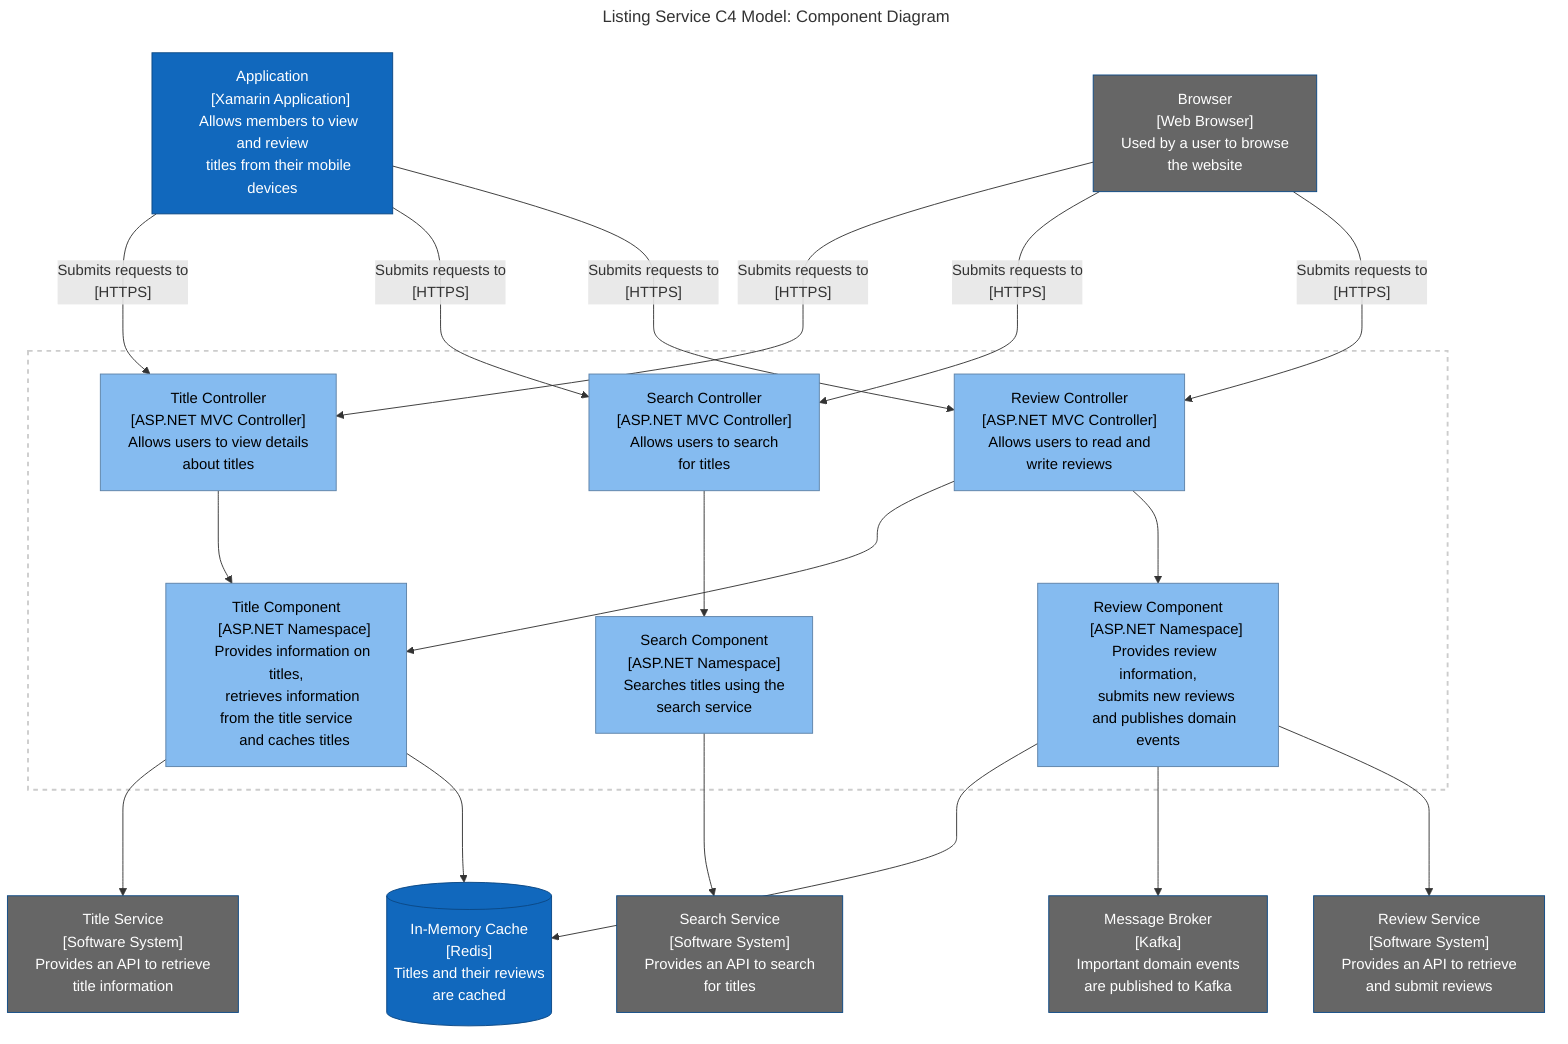 ---
title: "Listing Service C4 Model: Component Diagram"
---
flowchart TD
    classDef container fill:#1168bd,stroke:#0b4884,color:#ffffff
    classDef externalSystem fill:#666,stroke:#0b4884,color:#ffffff
    classDef component fill:#85bbf0,stroke:#5d82a8,color:#000000

    Browser["Browser
    [Web Browser]
    Used by a user to browse
    the website"]

    MA["Application
    [Xamarin Application]
    Allows members to view and review
    titles from their mobile devices"]

    R[("In-Memory Cache
    [Redis]
    Titles and their reviews
    are cached")]

    K["Message Broker
    [Kafka]
    Important domain events
    are published to Kafka"]

    TS["Title Service
    [Software System]
    Provides an API to retrieve
    title information"]

    RS["Review Service
    [Software System]
    Provides an API to retrieve
    and submit reviews"]

    SS["Search Service
    [Software System]
    Provides an API to search
    for titles"]

    TCont["Title Controller
    [ASP.NET MVC Controller]
    Allows users to view details
    about titles"]

    SCont["Search Controller
    [ASP.NET MVC Controller]
    Allows users to search
    for titles"]

    RCont["Review Controller
    [ASP.NET MVC Controller]
    Allows users to read and
    write reviews"]

    TComp["Title Component
    [ASP.NET Namespace]
    Provides information on titles,
    retrieves information from the title service
    and caches titles"]

    SComp["Search Component
    [ASP.NET Namespace]
    Searches titles using the
    search service"]

    RComp["Review Component
    [ASP.NET Namespace]
    Provides review information,
    submits new reviews
    and publishes domain events"]

    Browser-- "Submits requests to\n[HTTPS]" --->TCont
    MA-- "Submits requests to\n[HTTPS]" --->TCont

    MA-- "Submits requests to\n[HTTPS]" --->SCont
    Browser-- "Submits requests to\n[HTTPS]" --->SCont

    MA-- "Submits requests to\n[HTTPS]" --->RCont
    Browser-- "Submits requests to\n[HTTPS]" --->RCont

    subgraph listing-service[Listing Service]
        TCont--->TComp
        RCont--->TComp
        RCont--->RComp
        SCont--->SComp
    end
        TComp--->TS
        TComp--->R
        RComp--->R
        RComp--->K
        RComp--->RS
        SComp--->SS

    class MA,R container
    class SS,RS,TS,K,Browser externalSystem
    class RComp,SComp,TComp,RCont,SCont,TCont component
    style listing-service fill:none,stroke:#CCC,stroke-width:2px
    style listing-service color:#fff,stroke-dasharray: 5 5